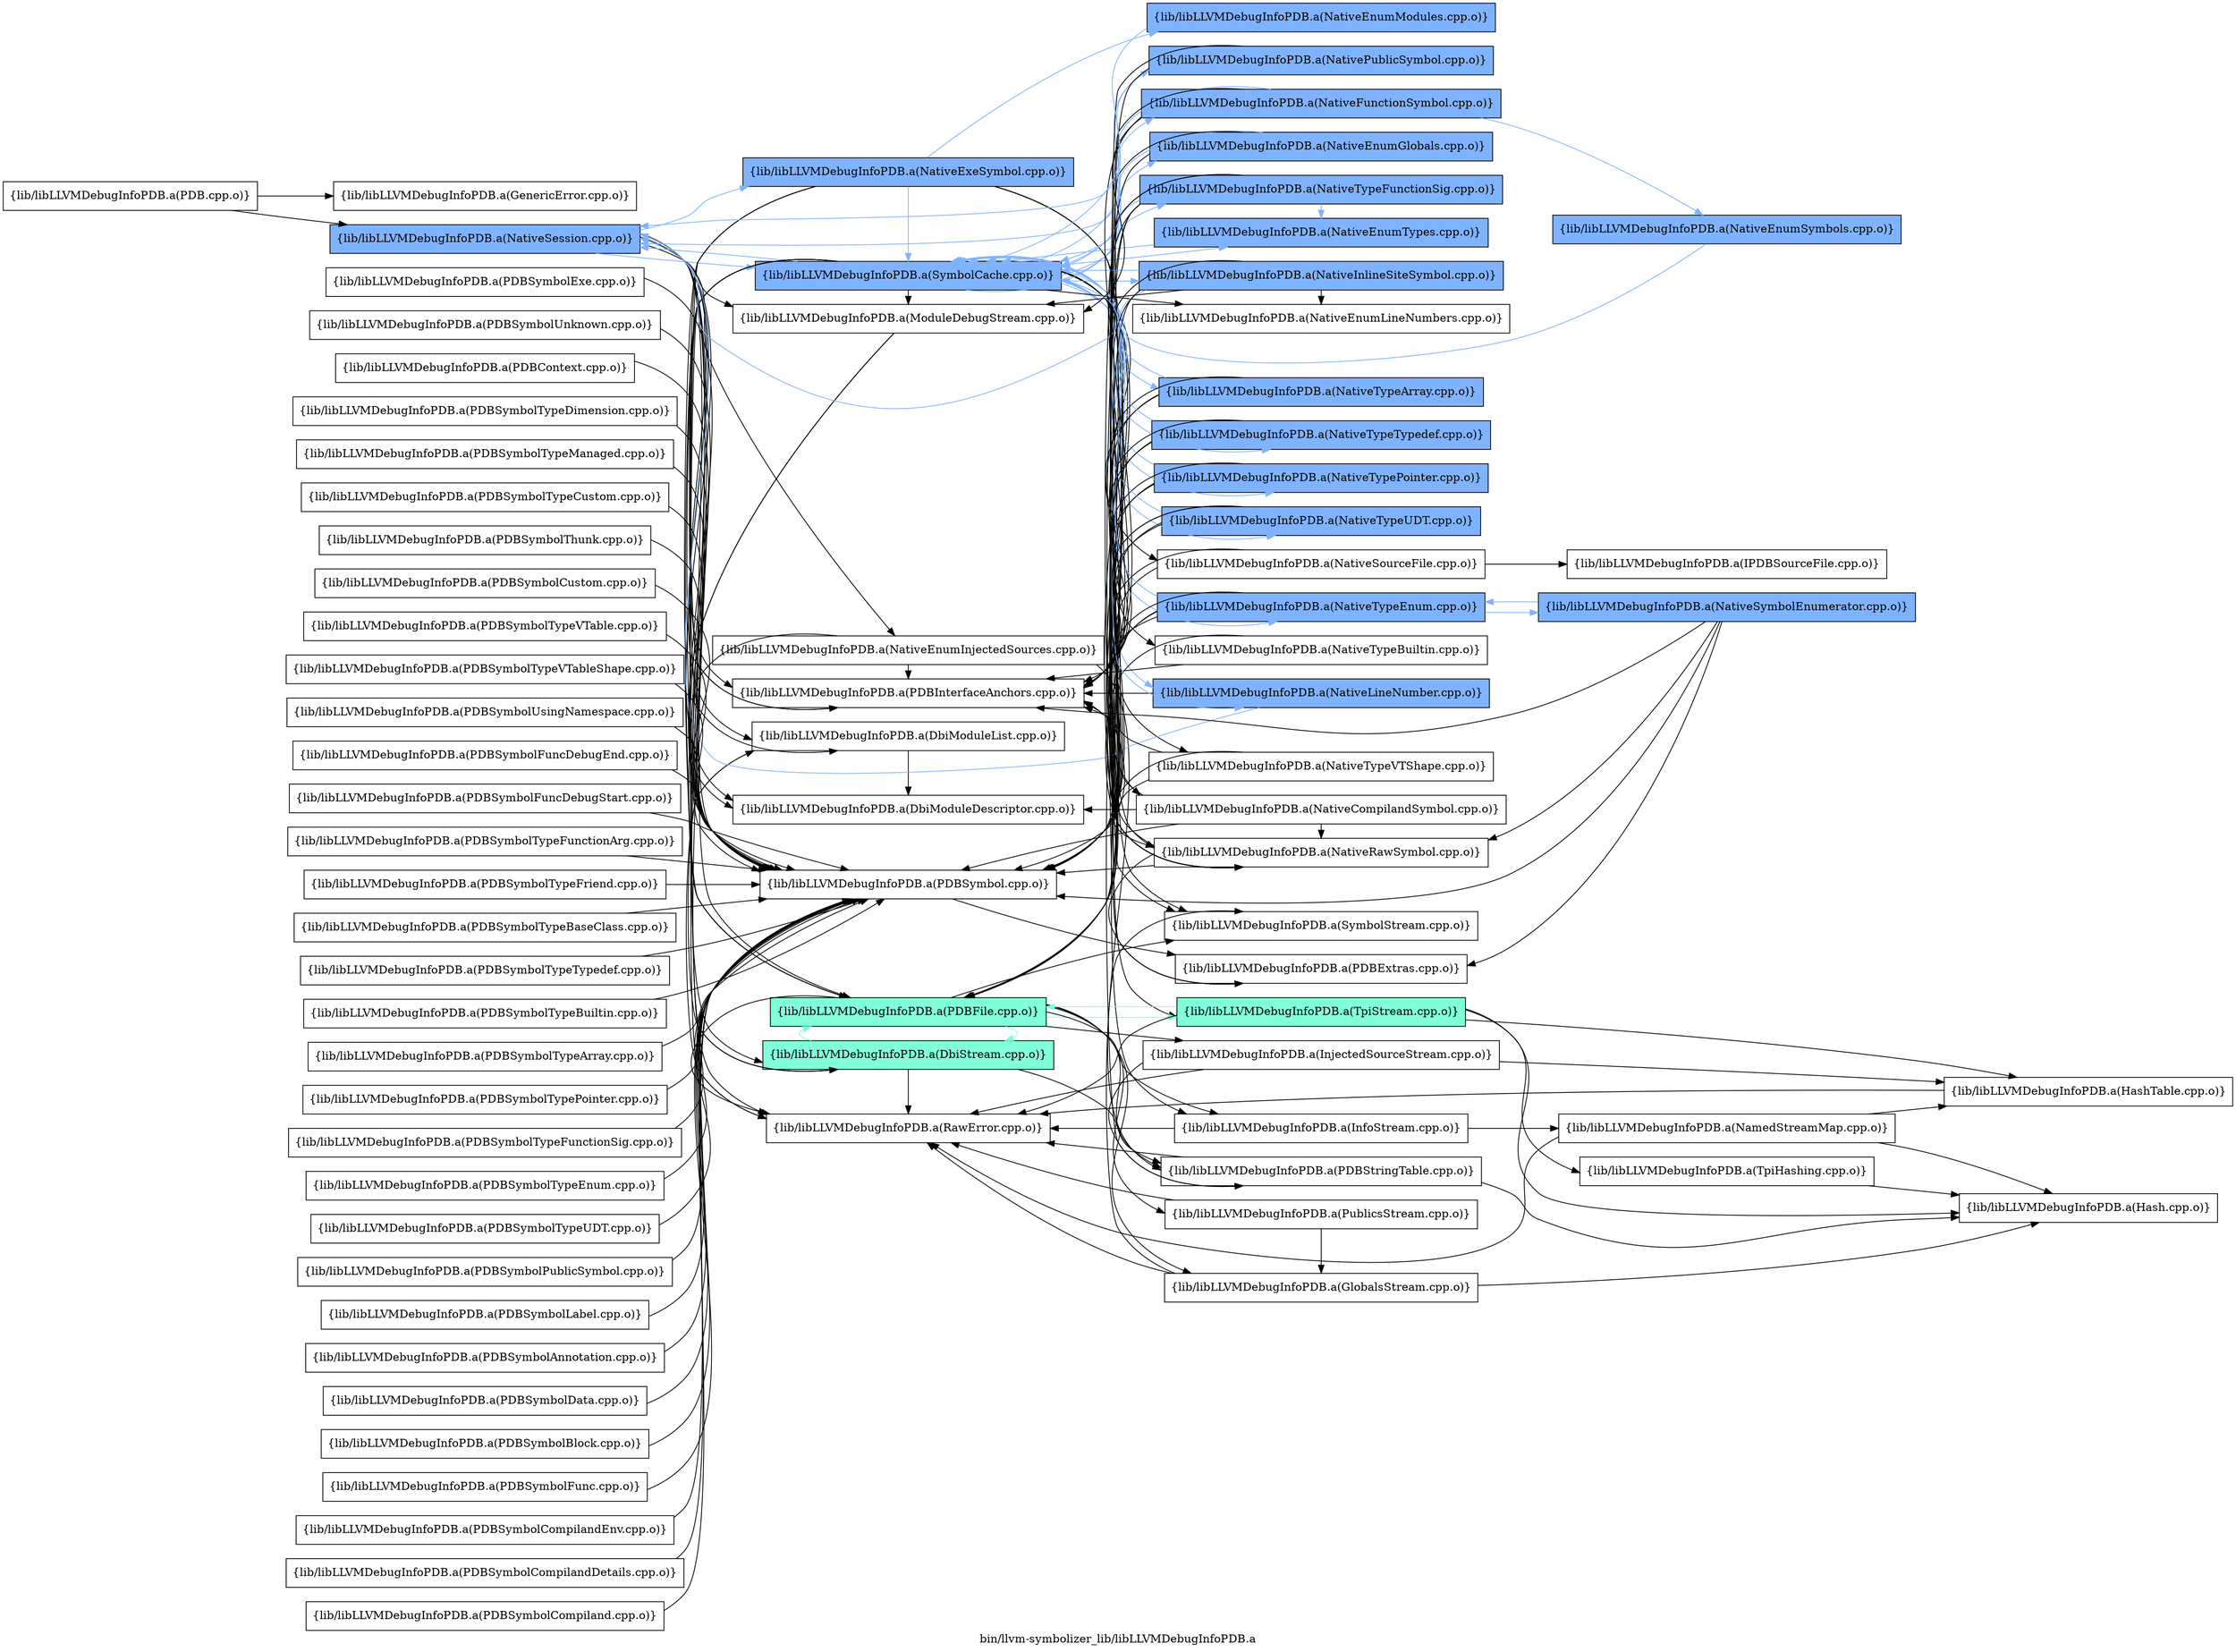 digraph "bin/llvm-symbolizer_lib/libLLVMDebugInfoPDB.a" {
	label="bin/llvm-symbolizer_lib/libLLVMDebugInfoPDB.a";
	rankdir=LR;
	{ rank=same; Node0x55f808f8b438;  }
	{ rank=same; Node0x55f808f8afd8; Node0x55f808f8bc08;  }
	{ rank=same; Node0x55f808f8c9c8; Node0x55f808f8d648; Node0x55f808f93638; Node0x55f808f8ba78; Node0x55f808f8d238; Node0x55f808f8cba8; Node0x55f808f8d738; Node0x55f808f8fbc8; Node0x55f808f90bb8; Node0x55f808f94358; Node0x55f808f8fda8;  }
	{ rank=same; Node0x55f808f8d008; Node0x55f808f92918; Node0x55f808f90b68; Node0x55f808f8b7f8; Node0x55f808f900c8; Node0x55f808f90e88; Node0x55f808f914c8; Node0x55f808f92468; Node0x55f808f93098; Node0x55f808f93318; Node0x55f808f93f48; Node0x55f808f8daa8; Node0x55f808f8fb28; Node0x55f808f8f3a8; Node0x55f808f91978; Node0x55f808f920f8; Node0x55f808f90078; Node0x55f808f90848; Node0x55f808f93bd8; Node0x55f808f930e8; Node0x55f808f94cb8; Node0x55f808f8b578; Node0x55f808f8c428; Node0x55f808f8dff8; Node0x55f808f94e98; Node0x55f808f92198; Node0x55f808f8dd28;  }
	{ rank=same; Node0x55f808f8b438;  }
	{ rank=same; Node0x55f808f8afd8; Node0x55f808f8bc08;  }
	{ rank=same; Node0x55f808f8c9c8; Node0x55f808f8d648; Node0x55f808f93638; Node0x55f808f8ba78; Node0x55f808f8d238; Node0x55f808f8cba8; Node0x55f808f8d738; Node0x55f808f8fbc8; Node0x55f808f90bb8; Node0x55f808f94358; Node0x55f808f8fda8;  }
	{ rank=same; Node0x55f808f8d008; Node0x55f808f92918; Node0x55f808f90b68; Node0x55f808f8b7f8; Node0x55f808f900c8; Node0x55f808f90e88; Node0x55f808f914c8; Node0x55f808f92468; Node0x55f808f93098; Node0x55f808f93318; Node0x55f808f93f48; Node0x55f808f8daa8; Node0x55f808f8fb28; Node0x55f808f8f3a8; Node0x55f808f91978; Node0x55f808f920f8; Node0x55f808f90078; Node0x55f808f90848; Node0x55f808f93bd8; Node0x55f808f930e8; Node0x55f808f94cb8; Node0x55f808f8b578; Node0x55f808f8c428; Node0x55f808f8dff8; Node0x55f808f94e98; Node0x55f808f92198; Node0x55f808f8dd28;  }

	Node0x55f808f8b438 [shape=record,shape=box,group=0,label="{lib/libLLVMDebugInfoPDB.a(PDB.cpp.o)}"];
	Node0x55f808f8b438 -> Node0x55f808f8afd8;
	Node0x55f808f8b438 -> Node0x55f808f8bc08;
	Node0x55f808f8e278 [shape=record,shape=box,group=0,label="{lib/libLLVMDebugInfoPDB.a(PDBContext.cpp.o)}"];
	Node0x55f808f8e278 -> Node0x55f808f8d738;
	Node0x55f808f8afd8 [shape=record,shape=box,group=0,label="{lib/libLLVMDebugInfoPDB.a(GenericError.cpp.o)}"];
	Node0x55f808f8bc08 [shape=record,shape=box,group=2,style=filled,fillcolor="0.600000 0.5 1",label="{lib/libLLVMDebugInfoPDB.a(NativeSession.cpp.o)}"];
	Node0x55f808f8bc08 -> Node0x55f808f8c9c8;
	Node0x55f808f8bc08 -> Node0x55f808f8d648[color="0.600000 0.5 1"];
	Node0x55f808f8bc08 -> Node0x55f808f93638;
	Node0x55f808f8bc08 -> Node0x55f808f8ba78;
	Node0x55f808f8bc08 -> Node0x55f808f8d238;
	Node0x55f808f8bc08 -> Node0x55f808f8cba8;
	Node0x55f808f8bc08 -> Node0x55f808f8d738;
	Node0x55f808f8bc08 -> Node0x55f808f8fbc8;
	Node0x55f808f8bc08 -> Node0x55f808f90bb8;
	Node0x55f808f8bc08 -> Node0x55f808f94358;
	Node0x55f808f8bc08 -> Node0x55f808f8fda8[color="0.600000 0.5 1"];
	Node0x55f808f8c9c8 [shape=record,shape=box,group=0,label="{lib/libLLVMDebugInfoPDB.a(RawError.cpp.o)}"];
	Node0x55f808f8d648 [shape=record,shape=box,group=2,style=filled,fillcolor="0.600000 0.5 1",label="{lib/libLLVMDebugInfoPDB.a(SymbolCache.cpp.o)}"];
	Node0x55f808f8d648 -> Node0x55f808f8bc08[color="0.600000 0.5 1"];
	Node0x55f808f8d648 -> Node0x55f808f8d008[color="0.600000 0.5 1"];
	Node0x55f808f8d648 -> Node0x55f808f93638;
	Node0x55f808f8d648 -> Node0x55f808f92918;
	Node0x55f808f8d648 -> Node0x55f808f90b68;
	Node0x55f808f8d648 -> Node0x55f808f8ba78;
	Node0x55f808f8d648 -> Node0x55f808f8d238;
	Node0x55f808f8d648 -> Node0x55f808f8d738;
	Node0x55f808f8d648 -> Node0x55f808f8b7f8;
	Node0x55f808f8d648 -> Node0x55f808f8fbc8;
	Node0x55f808f8d648 -> Node0x55f808f900c8[color="0.600000 0.5 1"];
	Node0x55f808f8d648 -> Node0x55f808f90bb8;
	Node0x55f808f8d648 -> Node0x55f808f90e88[color="0.600000 0.5 1"];
	Node0x55f808f8d648 -> Node0x55f808f914c8;
	Node0x55f808f8d648 -> Node0x55f808f92468[color="0.600000 0.5 1"];
	Node0x55f808f8d648 -> Node0x55f808f93098;
	Node0x55f808f8d648 -> Node0x55f808f93318[color="0.600000 0.5 1"];
	Node0x55f808f8d648 -> Node0x55f808f93f48[color="0.600000 0.5 1"];
	Node0x55f808f8d648 -> Node0x55f808f8daa8[color="0.600000 0.5 1"];
	Node0x55f808f8d648 -> Node0x55f808f8fb28;
	Node0x55f808f8d648 -> Node0x55f808f8f3a8[color="0.600000 0.5 1"];
	Node0x55f808f8d648 -> Node0x55f808f91978[color="0.600000 0.5 1"];
	Node0x55f808f8d648 -> Node0x55f808f920f8[color="0.600000 0.5 1"];
	Node0x55f808f8d648 -> Node0x55f808f90078;
	Node0x55f808f8d648 -> Node0x55f808f90848[color="0.600000 0.5 1"];
	Node0x55f808f8d648 -> Node0x55f808f93bd8[color="0.600000 0.5 1"];
	Node0x55f808f93638 [shape=record,shape=box,group=1,style=filled,fillcolor="0.450000 0.5 1",label="{lib/libLLVMDebugInfoPDB.a(PDBFile.cpp.o)}"];
	Node0x55f808f93638 -> Node0x55f808f8c9c8;
	Node0x55f808f93638 -> Node0x55f808f92918;
	Node0x55f808f93638 -> Node0x55f808f930e8;
	Node0x55f808f93638 -> Node0x55f808f94cb8;
	Node0x55f808f93638 -> Node0x55f808f90b68[color="0.450000 0.5 1"];
	Node0x55f808f93638 -> Node0x55f808f8ba78[color="0.450000 0.5 1"];
	Node0x55f808f93638 -> Node0x55f808f8b578;
	Node0x55f808f93638 -> Node0x55f808f8c428;
	Node0x55f808f93638 -> Node0x55f808f8dff8;
	Node0x55f808f8ba78 [shape=record,shape=box,group=1,style=filled,fillcolor="0.450000 0.5 1",label="{lib/libLLVMDebugInfoPDB.a(DbiStream.cpp.o)}"];
	Node0x55f808f8ba78 -> Node0x55f808f8c9c8;
	Node0x55f808f8ba78 -> Node0x55f808f93638[color="0.450000 0.5 1"];
	Node0x55f808f8ba78 -> Node0x55f808f8b578;
	Node0x55f808f8ba78 -> Node0x55f808f8d238;
	Node0x55f808f8d238 [shape=record,shape=box,group=0,label="{lib/libLLVMDebugInfoPDB.a(DbiModuleList.cpp.o)}"];
	Node0x55f808f8d238 -> Node0x55f808f8c9c8;
	Node0x55f808f8d238 -> Node0x55f808f8cba8;
	Node0x55f808f8cba8 [shape=record,shape=box,group=0,label="{lib/libLLVMDebugInfoPDB.a(DbiModuleDescriptor.cpp.o)}"];
	Node0x55f808f8d738 [shape=record,shape=box,group=0,label="{lib/libLLVMDebugInfoPDB.a(PDBSymbol.cpp.o)}"];
	Node0x55f808f8d738 -> Node0x55f808f94e98;
	Node0x55f808f8fbc8 [shape=record,shape=box,group=0,label="{lib/libLLVMDebugInfoPDB.a(ModuleDebugStream.cpp.o)}"];
	Node0x55f808f8fbc8 -> Node0x55f808f8c9c8;
	Node0x55f808f8fbc8 -> Node0x55f808f8cba8;
	Node0x55f808f90bb8 [shape=record,shape=box,group=0,label="{lib/libLLVMDebugInfoPDB.a(PDBInterfaceAnchors.cpp.o)}"];
	Node0x55f808f94358 [shape=record,shape=box,group=0,label="{lib/libLLVMDebugInfoPDB.a(NativeEnumInjectedSources.cpp.o)}"];
	Node0x55f808f94358 -> Node0x55f808f93638;
	Node0x55f808f94358 -> Node0x55f808f8b578;
	Node0x55f808f94358 -> Node0x55f808f90bb8;
	Node0x55f808f8fda8 [shape=record,shape=box,group=2,style=filled,fillcolor="0.600000 0.5 1",label="{lib/libLLVMDebugInfoPDB.a(NativeExeSymbol.cpp.o)}"];
	Node0x55f808f8fda8 -> Node0x55f808f8d648[color="0.600000 0.5 1"];
	Node0x55f808f8fda8 -> Node0x55f808f93638;
	Node0x55f808f8fda8 -> Node0x55f808f8ba78;
	Node0x55f808f8fda8 -> Node0x55f808f8c428;
	Node0x55f808f8fda8 -> Node0x55f808f90bb8;
	Node0x55f808f8fda8 -> Node0x55f808f92198;
	Node0x55f808f8fda8 -> Node0x55f808f8dd28[color="0.600000 0.5 1"];
	Node0x55f808f8d008 [shape=record,shape=box,group=2,style=filled,fillcolor="0.600000 0.5 1",label="{lib/libLLVMDebugInfoPDB.a(NativeEnumGlobals.cpp.o)}"];
	Node0x55f808f8d008 -> Node0x55f808f8d648[color="0.600000 0.5 1"];
	Node0x55f808f8d008 -> Node0x55f808f93638;
	Node0x55f808f8d008 -> Node0x55f808f92918;
	Node0x55f808f92918 [shape=record,shape=box,group=0,label="{lib/libLLVMDebugInfoPDB.a(SymbolStream.cpp.o)}"];
	Node0x55f808f90b68 [shape=record,shape=box,group=1,style=filled,fillcolor="0.450000 0.5 1",label="{lib/libLLVMDebugInfoPDB.a(TpiStream.cpp.o)}"];
	Node0x55f808f90b68 -> Node0x55f808f8c9c8;
	Node0x55f808f90b68 -> Node0x55f808f93638[color="0.450000 0.5 1"];
	Node0x55f808f90b68 -> Node0x55f808f94038;
	Node0x55f808f90b68 -> Node0x55f808f94588;
	Node0x55f808f90b68 -> Node0x55f808f8c248;
	Node0x55f808f8b7f8 [shape=record,shape=box,group=0,label="{lib/libLLVMDebugInfoPDB.a(NativeSourceFile.cpp.o)}"];
	Node0x55f808f8b7f8 -> Node0x55f808f93638;
	Node0x55f808f8b7f8 -> Node0x55f808f8b578;
	Node0x55f808f8b7f8 -> Node0x55f808f8f678;
	Node0x55f808f900c8 [shape=record,shape=box,group=2,style=filled,fillcolor="0.600000 0.5 1",label="{lib/libLLVMDebugInfoPDB.a(NativeLineNumber.cpp.o)}"];
	Node0x55f808f900c8 -> Node0x55f808f8bc08[color="0.600000 0.5 1"];
	Node0x55f808f900c8 -> Node0x55f808f90bb8;
	Node0x55f808f90e88 [shape=record,shape=box,group=2,style=filled,fillcolor="0.600000 0.5 1",label="{lib/libLLVMDebugInfoPDB.a(NativeEnumTypes.cpp.o)}"];
	Node0x55f808f90e88 -> Node0x55f808f8d648[color="0.600000 0.5 1"];
	Node0x55f808f914c8 [shape=record,shape=box,group=0,label="{lib/libLLVMDebugInfoPDB.a(NativeCompilandSymbol.cpp.o)}"];
	Node0x55f808f914c8 -> Node0x55f808f8cba8;
	Node0x55f808f914c8 -> Node0x55f808f8d738;
	Node0x55f808f914c8 -> Node0x55f808f90bb8;
	Node0x55f808f914c8 -> Node0x55f808f92198;
	Node0x55f808f92468 [shape=record,shape=box,group=2,style=filled,fillcolor="0.600000 0.5 1",label="{lib/libLLVMDebugInfoPDB.a(NativeTypePointer.cpp.o)}"];
	Node0x55f808f92468 -> Node0x55f808f8d648[color="0.600000 0.5 1"];
	Node0x55f808f92468 -> Node0x55f808f8d738;
	Node0x55f808f92468 -> Node0x55f808f90bb8;
	Node0x55f808f92468 -> Node0x55f808f92198;
	Node0x55f808f93098 [shape=record,shape=box,group=0,label="{lib/libLLVMDebugInfoPDB.a(NativeTypeBuiltin.cpp.o)}"];
	Node0x55f808f93098 -> Node0x55f808f90bb8;
	Node0x55f808f93098 -> Node0x55f808f92198;
	Node0x55f808f93318 [shape=record,shape=box,group=2,style=filled,fillcolor="0.600000 0.5 1",label="{lib/libLLVMDebugInfoPDB.a(NativeTypeFunctionSig.cpp.o)}"];
	Node0x55f808f93318 -> Node0x55f808f8d648[color="0.600000 0.5 1"];
	Node0x55f808f93318 -> Node0x55f808f93638;
	Node0x55f808f93318 -> Node0x55f808f8d738;
	Node0x55f808f93318 -> Node0x55f808f94e98;
	Node0x55f808f93318 -> Node0x55f808f90bb8;
	Node0x55f808f93318 -> Node0x55f808f90e88[color="0.600000 0.5 1"];
	Node0x55f808f93318 -> Node0x55f808f92198;
	Node0x55f808f93f48 [shape=record,shape=box,group=2,style=filled,fillcolor="0.600000 0.5 1",label="{lib/libLLVMDebugInfoPDB.a(NativeTypeUDT.cpp.o)}"];
	Node0x55f808f93f48 -> Node0x55f808f8d648[color="0.600000 0.5 1"];
	Node0x55f808f93f48 -> Node0x55f808f8d738;
	Node0x55f808f93f48 -> Node0x55f808f94e98;
	Node0x55f808f93f48 -> Node0x55f808f90bb8;
	Node0x55f808f93f48 -> Node0x55f808f92198;
	Node0x55f808f8daa8 [shape=record,shape=box,group=2,style=filled,fillcolor="0.600000 0.5 1",label="{lib/libLLVMDebugInfoPDB.a(NativeTypeArray.cpp.o)}"];
	Node0x55f808f8daa8 -> Node0x55f808f8d648[color="0.600000 0.5 1"];
	Node0x55f808f8daa8 -> Node0x55f808f8d738;
	Node0x55f808f8daa8 -> Node0x55f808f90bb8;
	Node0x55f808f8daa8 -> Node0x55f808f92198;
	Node0x55f808f8fb28 [shape=record,shape=box,group=0,label="{lib/libLLVMDebugInfoPDB.a(NativeTypeVTShape.cpp.o)}"];
	Node0x55f808f8fb28 -> Node0x55f808f8d738;
	Node0x55f808f8fb28 -> Node0x55f808f90bb8;
	Node0x55f808f8fb28 -> Node0x55f808f92198;
	Node0x55f808f8f3a8 [shape=record,shape=box,group=2,style=filled,fillcolor="0.600000 0.5 1",label="{lib/libLLVMDebugInfoPDB.a(NativeTypeEnum.cpp.o)}"];
	Node0x55f808f8f3a8 -> Node0x55f808f8d648[color="0.600000 0.5 1"];
	Node0x55f808f8f3a8 -> Node0x55f808f93638;
	Node0x55f808f8f3a8 -> Node0x55f808f8d738;
	Node0x55f808f8f3a8 -> Node0x55f808f90bb8;
	Node0x55f808f8f3a8 -> Node0x55f808f92198;
	Node0x55f808f8f3a8 -> Node0x55f808f8ec28[color="0.600000 0.5 1"];
	Node0x55f808f91978 [shape=record,shape=box,group=2,style=filled,fillcolor="0.600000 0.5 1",label="{lib/libLLVMDebugInfoPDB.a(NativeTypeTypedef.cpp.o)}"];
	Node0x55f808f91978 -> Node0x55f808f8d648[color="0.600000 0.5 1"];
	Node0x55f808f91978 -> Node0x55f808f8d738;
	Node0x55f808f91978 -> Node0x55f808f90bb8;
	Node0x55f808f91978 -> Node0x55f808f92198;
	Node0x55f808f920f8 [shape=record,shape=box,group=2,style=filled,fillcolor="0.600000 0.5 1",label="{lib/libLLVMDebugInfoPDB.a(NativeInlineSiteSymbol.cpp.o)}"];
	Node0x55f808f920f8 -> Node0x55f808f8bc08[color="0.600000 0.5 1"];
	Node0x55f808f920f8 -> Node0x55f808f8d648[color="0.600000 0.5 1"];
	Node0x55f808f920f8 -> Node0x55f808f93638;
	Node0x55f808f920f8 -> Node0x55f808f8fbc8;
	Node0x55f808f920f8 -> Node0x55f808f900c8[color="0.600000 0.5 1"];
	Node0x55f808f920f8 -> Node0x55f808f90bb8;
	Node0x55f808f920f8 -> Node0x55f808f92198;
	Node0x55f808f920f8 -> Node0x55f808f90078;
	Node0x55f808f90078 [shape=record,shape=box,group=0,label="{lib/libLLVMDebugInfoPDB.a(NativeEnumLineNumbers.cpp.o)}"];
	Node0x55f808f90848 [shape=record,shape=box,group=2,style=filled,fillcolor="0.600000 0.5 1",label="{lib/libLLVMDebugInfoPDB.a(NativeFunctionSymbol.cpp.o)}"];
	Node0x55f808f90848 -> Node0x55f808f8bc08[color="0.600000 0.5 1"];
	Node0x55f808f90848 -> Node0x55f808f8d648[color="0.600000 0.5 1"];
	Node0x55f808f90848 -> Node0x55f808f8fbc8;
	Node0x55f808f90848 -> Node0x55f808f90bb8;
	Node0x55f808f90848 -> Node0x55f808f92198;
	Node0x55f808f90848 -> Node0x55f808f90ed8[color="0.600000 0.5 1"];
	Node0x55f808f93bd8 [shape=record,shape=box,group=2,style=filled,fillcolor="0.600000 0.5 1",label="{lib/libLLVMDebugInfoPDB.a(NativePublicSymbol.cpp.o)}"];
	Node0x55f808f93bd8 -> Node0x55f808f8bc08[color="0.600000 0.5 1"];
	Node0x55f808f93bd8 -> Node0x55f808f90bb8;
	Node0x55f808f93bd8 -> Node0x55f808f92198;
	Node0x55f808f930e8 [shape=record,shape=box,group=0,label="{lib/libLLVMDebugInfoPDB.a(PublicsStream.cpp.o)}"];
	Node0x55f808f930e8 -> Node0x55f808f8c9c8;
	Node0x55f808f930e8 -> Node0x55f808f94cb8;
	Node0x55f808f94cb8 [shape=record,shape=box,group=0,label="{lib/libLLVMDebugInfoPDB.a(GlobalsStream.cpp.o)}"];
	Node0x55f808f94cb8 -> Node0x55f808f8c9c8;
	Node0x55f808f94cb8 -> Node0x55f808f92918;
	Node0x55f808f94cb8 -> Node0x55f808f94038;
	Node0x55f808f8b578 [shape=record,shape=box,group=0,label="{lib/libLLVMDebugInfoPDB.a(PDBStringTable.cpp.o)}"];
	Node0x55f808f8b578 -> Node0x55f808f8c9c8;
	Node0x55f808f8b578 -> Node0x55f808f94038;
	Node0x55f808f8c428 [shape=record,shape=box,group=0,label="{lib/libLLVMDebugInfoPDB.a(InfoStream.cpp.o)}"];
	Node0x55f808f8c428 -> Node0x55f808f8c9c8;
	Node0x55f808f8c428 -> Node0x55f808f8e908;
	Node0x55f808f8dff8 [shape=record,shape=box,group=0,label="{lib/libLLVMDebugInfoPDB.a(InjectedSourceStream.cpp.o)}"];
	Node0x55f808f8dff8 -> Node0x55f808f8c9c8;
	Node0x55f808f8dff8 -> Node0x55f808f94588;
	Node0x55f808f8dff8 -> Node0x55f808f8b578;
	Node0x55f808f94038 [shape=record,shape=box,group=0,label="{lib/libLLVMDebugInfoPDB.a(Hash.cpp.o)}"];
	Node0x55f808f94588 [shape=record,shape=box,group=0,label="{lib/libLLVMDebugInfoPDB.a(HashTable.cpp.o)}"];
	Node0x55f808f94588 -> Node0x55f808f8c9c8;
	Node0x55f808f8c248 [shape=record,shape=box,group=0,label="{lib/libLLVMDebugInfoPDB.a(TpiHashing.cpp.o)}"];
	Node0x55f808f8c248 -> Node0x55f808f94038;
	Node0x55f808f8e908 [shape=record,shape=box,group=0,label="{lib/libLLVMDebugInfoPDB.a(NamedStreamMap.cpp.o)}"];
	Node0x55f808f8e908 -> Node0x55f808f8c9c8;
	Node0x55f808f8e908 -> Node0x55f808f94038;
	Node0x55f808f8e908 -> Node0x55f808f94588;
	Node0x55f808f94e98 [shape=record,shape=box,group=0,label="{lib/libLLVMDebugInfoPDB.a(PDBExtras.cpp.o)}"];
	Node0x55f808f8d5a8 [shape=record,shape=box,group=0,label="{lib/libLLVMDebugInfoPDB.a(PDBSymbolTypeDimension.cpp.o)}"];
	Node0x55f808f8d5a8 -> Node0x55f808f8d738;
	Node0x55f808f8c928 [shape=record,shape=box,group=0,label="{lib/libLLVMDebugInfoPDB.a(PDBSymbolTypeManaged.cpp.o)}"];
	Node0x55f808f8c928 -> Node0x55f808f8d738;
	Node0x55f808f8c478 [shape=record,shape=box,group=0,label="{lib/libLLVMDebugInfoPDB.a(PDBSymbolTypeCustom.cpp.o)}"];
	Node0x55f808f8c478 -> Node0x55f808f8d738;
	Node0x55f808f8e9a8 [shape=record,shape=box,group=0,label="{lib/libLLVMDebugInfoPDB.a(PDBSymbolThunk.cpp.o)}"];
	Node0x55f808f8e9a8 -> Node0x55f808f8d738;
	Node0x55f808f8dc88 [shape=record,shape=box,group=0,label="{lib/libLLVMDebugInfoPDB.a(PDBSymbolCustom.cpp.o)}"];
	Node0x55f808f8dc88 -> Node0x55f808f8d738;
	Node0x55f808f8da08 [shape=record,shape=box,group=0,label="{lib/libLLVMDebugInfoPDB.a(PDBSymbolTypeVTable.cpp.o)}"];
	Node0x55f808f8da08 -> Node0x55f808f8d738;
	Node0x55f808f8f6c8 [shape=record,shape=box,group=0,label="{lib/libLLVMDebugInfoPDB.a(PDBSymbolTypeVTableShape.cpp.o)}"];
	Node0x55f808f8f6c8 -> Node0x55f808f8d738;
	Node0x55f808f8f448 [shape=record,shape=box,group=0,label="{lib/libLLVMDebugInfoPDB.a(PDBSymbolUsingNamespace.cpp.o)}"];
	Node0x55f808f8f448 -> Node0x55f808f8d738;
	Node0x55f808f91108 [shape=record,shape=box,group=0,label="{lib/libLLVMDebugInfoPDB.a(PDBSymbolFuncDebugEnd.cpp.o)}"];
	Node0x55f808f91108 -> Node0x55f808f8d738;
	Node0x55f808f90938 [shape=record,shape=box,group=0,label="{lib/libLLVMDebugInfoPDB.a(PDBSymbolFuncDebugStart.cpp.o)}"];
	Node0x55f808f90938 -> Node0x55f808f8d738;
	Node0x55f808f90618 [shape=record,shape=box,group=0,label="{lib/libLLVMDebugInfoPDB.a(PDBSymbolTypeFunctionArg.cpp.o)}"];
	Node0x55f808f90618 -> Node0x55f808f8d738;
	Node0x55f808f8bbb8 [shape=record,shape=box,group=0,label="{lib/libLLVMDebugInfoPDB.a(PDBSymbolTypeFriend.cpp.o)}"];
	Node0x55f808f8bbb8 -> Node0x55f808f8d738;
	Node0x55f808f8bf28 [shape=record,shape=box,group=0,label="{lib/libLLVMDebugInfoPDB.a(PDBSymbolTypeBaseClass.cpp.o)}"];
	Node0x55f808f8bf28 -> Node0x55f808f8d738;
	Node0x55f808f8c5b8 [shape=record,shape=box,group=0,label="{lib/libLLVMDebugInfoPDB.a(PDBSymbolTypeTypedef.cpp.o)}"];
	Node0x55f808f8c5b8 -> Node0x55f808f8d738;
	Node0x55f808f8cdd8 [shape=record,shape=box,group=0,label="{lib/libLLVMDebugInfoPDB.a(PDBSymbolTypeBuiltin.cpp.o)}"];
	Node0x55f808f8cdd8 -> Node0x55f808f8d738;
	Node0x55f808f8d5f8 [shape=record,shape=box,group=0,label="{lib/libLLVMDebugInfoPDB.a(PDBSymbolTypeArray.cpp.o)}"];
	Node0x55f808f8d5f8 -> Node0x55f808f8d738;
	Node0x55f808f92ff8 [shape=record,shape=box,group=0,label="{lib/libLLVMDebugInfoPDB.a(PDBSymbolTypePointer.cpp.o)}"];
	Node0x55f808f92ff8 -> Node0x55f808f8d738;
	Node0x55f808f93278 [shape=record,shape=box,group=0,label="{lib/libLLVMDebugInfoPDB.a(PDBSymbolTypeFunctionSig.cpp.o)}"];
	Node0x55f808f93278 -> Node0x55f808f8d738;
	Node0x55f808f93ea8 [shape=record,shape=box,group=0,label="{lib/libLLVMDebugInfoPDB.a(PDBSymbolTypeEnum.cpp.o)}"];
	Node0x55f808f93ea8 -> Node0x55f808f8d738;
	Node0x55f808f940d8 [shape=record,shape=box,group=0,label="{lib/libLLVMDebugInfoPDB.a(PDBSymbolTypeUDT.cpp.o)}"];
	Node0x55f808f940d8 -> Node0x55f808f8d738;
	Node0x55f808f94678 [shape=record,shape=box,group=0,label="{lib/libLLVMDebugInfoPDB.a(PDBSymbolPublicSymbol.cpp.o)}"];
	Node0x55f808f94678 -> Node0x55f808f8d738;
	Node0x55f808f902a8 [shape=record,shape=box,group=0,label="{lib/libLLVMDebugInfoPDB.a(PDBSymbolLabel.cpp.o)}"];
	Node0x55f808f902a8 -> Node0x55f808f8d738;
	Node0x55f808f90c58 [shape=record,shape=box,group=0,label="{lib/libLLVMDebugInfoPDB.a(PDBSymbolAnnotation.cpp.o)}"];
	Node0x55f808f90c58 -> Node0x55f808f8d738;
	Node0x55f808f91388 [shape=record,shape=box,group=0,label="{lib/libLLVMDebugInfoPDB.a(PDBSymbolData.cpp.o)}"];
	Node0x55f808f91388 -> Node0x55f808f8d738;
	Node0x55f808f91c98 [shape=record,shape=box,group=0,label="{lib/libLLVMDebugInfoPDB.a(PDBSymbolBlock.cpp.o)}"];
	Node0x55f808f91c98 -> Node0x55f808f8d738;
	Node0x55f808f92508 [shape=record,shape=box,group=0,label="{lib/libLLVMDebugInfoPDB.a(PDBSymbolFunc.cpp.o)}"];
	Node0x55f808f92508 -> Node0x55f808f8d738;
	Node0x55f808f92828 [shape=record,shape=box,group=0,label="{lib/libLLVMDebugInfoPDB.a(PDBSymbolCompilandEnv.cpp.o)}"];
	Node0x55f808f92828 -> Node0x55f808f8d738;
	Node0x55f808f92f58 [shape=record,shape=box,group=0,label="{lib/libLLVMDebugInfoPDB.a(PDBSymbolCompilandDetails.cpp.o)}"];
	Node0x55f808f92f58 -> Node0x55f808f8d738;
	Node0x55f808f93688 [shape=record,shape=box,group=0,label="{lib/libLLVMDebugInfoPDB.a(PDBSymbolCompiland.cpp.o)}"];
	Node0x55f808f93688 -> Node0x55f808f8d738;
	Node0x55f808f93e58 [shape=record,shape=box,group=0,label="{lib/libLLVMDebugInfoPDB.a(PDBSymbolExe.cpp.o)}"];
	Node0x55f808f93e58 -> Node0x55f808f8d738;
	Node0x55f808f946c8 [shape=record,shape=box,group=0,label="{lib/libLLVMDebugInfoPDB.a(PDBSymbolUnknown.cpp.o)}"];
	Node0x55f808f946c8 -> Node0x55f808f8d738;
	Node0x55f808f8f678 [shape=record,shape=box,group=0,label="{lib/libLLVMDebugInfoPDB.a(IPDBSourceFile.cpp.o)}"];
	Node0x55f808f92198 [shape=record,shape=box,group=0,label="{lib/libLLVMDebugInfoPDB.a(NativeRawSymbol.cpp.o)}"];
	Node0x55f808f92198 -> Node0x55f808f8d738;
	Node0x55f808f92198 -> Node0x55f808f94e98;
	Node0x55f808f92198 -> Node0x55f808f90bb8;
	Node0x55f808f8ec28 [shape=record,shape=box,group=2,style=filled,fillcolor="0.600000 0.5 1",label="{lib/libLLVMDebugInfoPDB.a(NativeSymbolEnumerator.cpp.o)}"];
	Node0x55f808f8ec28 -> Node0x55f808f8d738;
	Node0x55f808f8ec28 -> Node0x55f808f94e98;
	Node0x55f808f8ec28 -> Node0x55f808f90bb8;
	Node0x55f808f8ec28 -> Node0x55f808f92198;
	Node0x55f808f8ec28 -> Node0x55f808f8f3a8[color="0.600000 0.5 1"];
	Node0x55f808f90ed8 [shape=record,shape=box,group=2,style=filled,fillcolor="0.600000 0.5 1",label="{lib/libLLVMDebugInfoPDB.a(NativeEnumSymbols.cpp.o)}"];
	Node0x55f808f90ed8 -> Node0x55f808f8d648[color="0.600000 0.5 1"];
	Node0x55f808f8dd28 [shape=record,shape=box,group=2,style=filled,fillcolor="0.600000 0.5 1",label="{lib/libLLVMDebugInfoPDB.a(NativeEnumModules.cpp.o)}"];
	Node0x55f808f8dd28 -> Node0x55f808f8d648[color="0.600000 0.5 1"];
}
